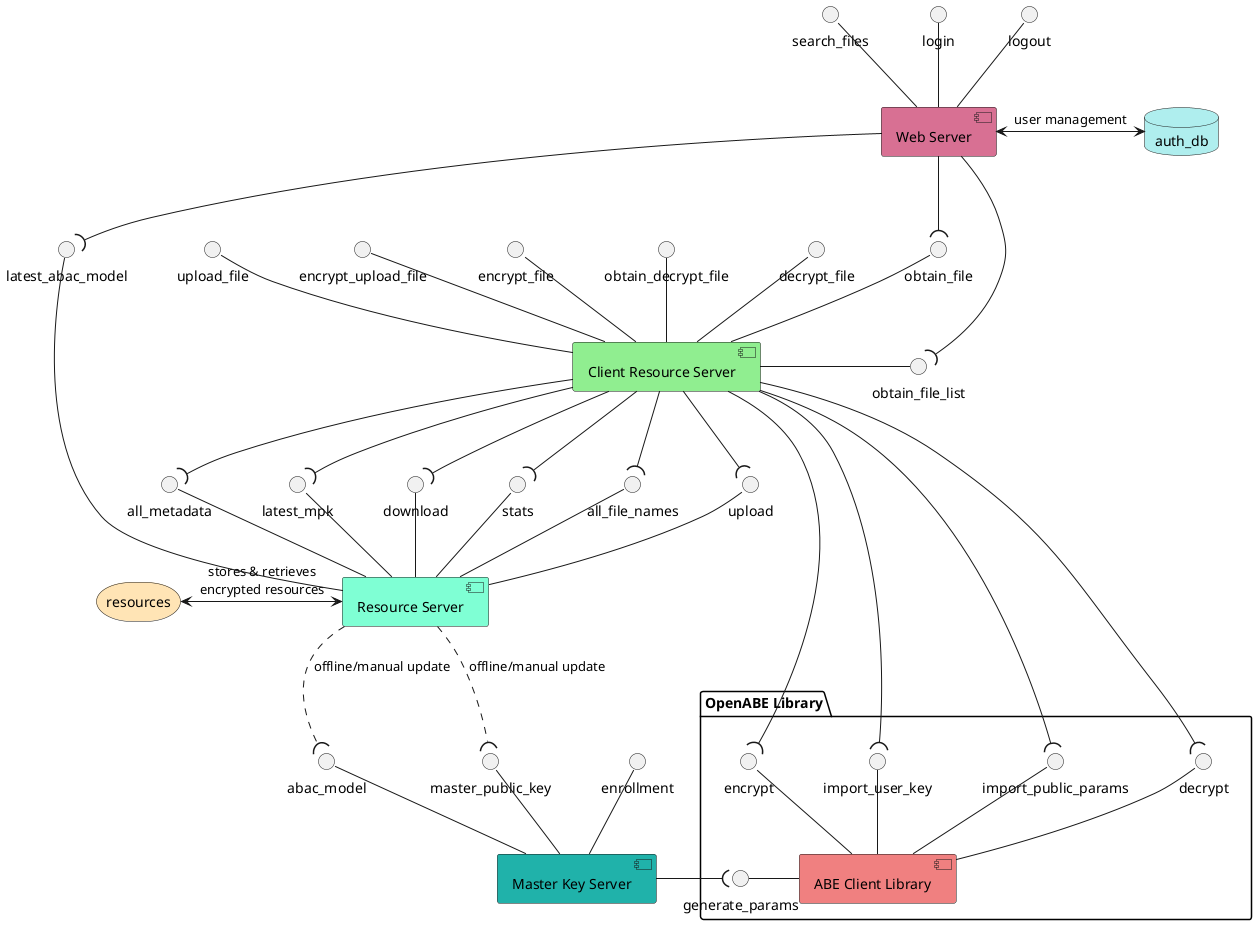 @startuml
'define deployment entities
database auth_db #PaleTurquoise
storage resources #Moccasin

'define components
component [Resource Server] as rs #Aquamarine
component [Web Server] as ws #PaleVioletRed
component [Master Key Server] as mks #LightSeaGreen
component [Client Resource Server] as crs #LightGreen

package "OpenABE Library" {
  component [ABE Client Library] as abecl #LightCoral
  import_public_params -- abecl
  decrypt -- abecl
  encrypt -- abecl
  import_user_key -- abecl
  generate_params -right- abecl
}

'define links to deployment entities
rs <-left-> resources: "stores & retrieves\nencrypted resources"
ws <-right-> auth_db: "user management"

'define interfaces for mks, rs & abecl
abac_model -- mks
enrollment -- mks
master_public_key -- mks
upload -- rs
download -- rs
stats -- rs
all_file_names -- rs
all_metadata -- rs
latest_mpk -- rs
latest_abac_model -- rs

'define use of interfaces for crs, mks & rs
mks -right-( generate_params
crs -down-( upload
crs -down-( download
crs -down-( stats
crs -down-( all_file_names
crs -down-( all_metadata
crs -down-( latest_mpk
crs -down-( decrypt
crs -down-( encrypt
crs -down-( import_user_key
crs -down-( import_public_params
rs ..( abac_model: "offline/manual update"
rs ..( master_public_key: "offline/manual update"

'define interfaces for crs & ws
obtain_file_list -left- crs
upload_file -- crs
encrypt_upload_file -- crs
encrypt_file -- crs
obtain_file -- crs
obtain_decrypt_file -- crs
decrypt_file -- crs
search_files -- ws
login -- ws
logout -- ws

'define web server interface use
ws -down-( obtain_file_list
ws -down-( obtain_file
ws -down-( latest_abac_model

@enduml
